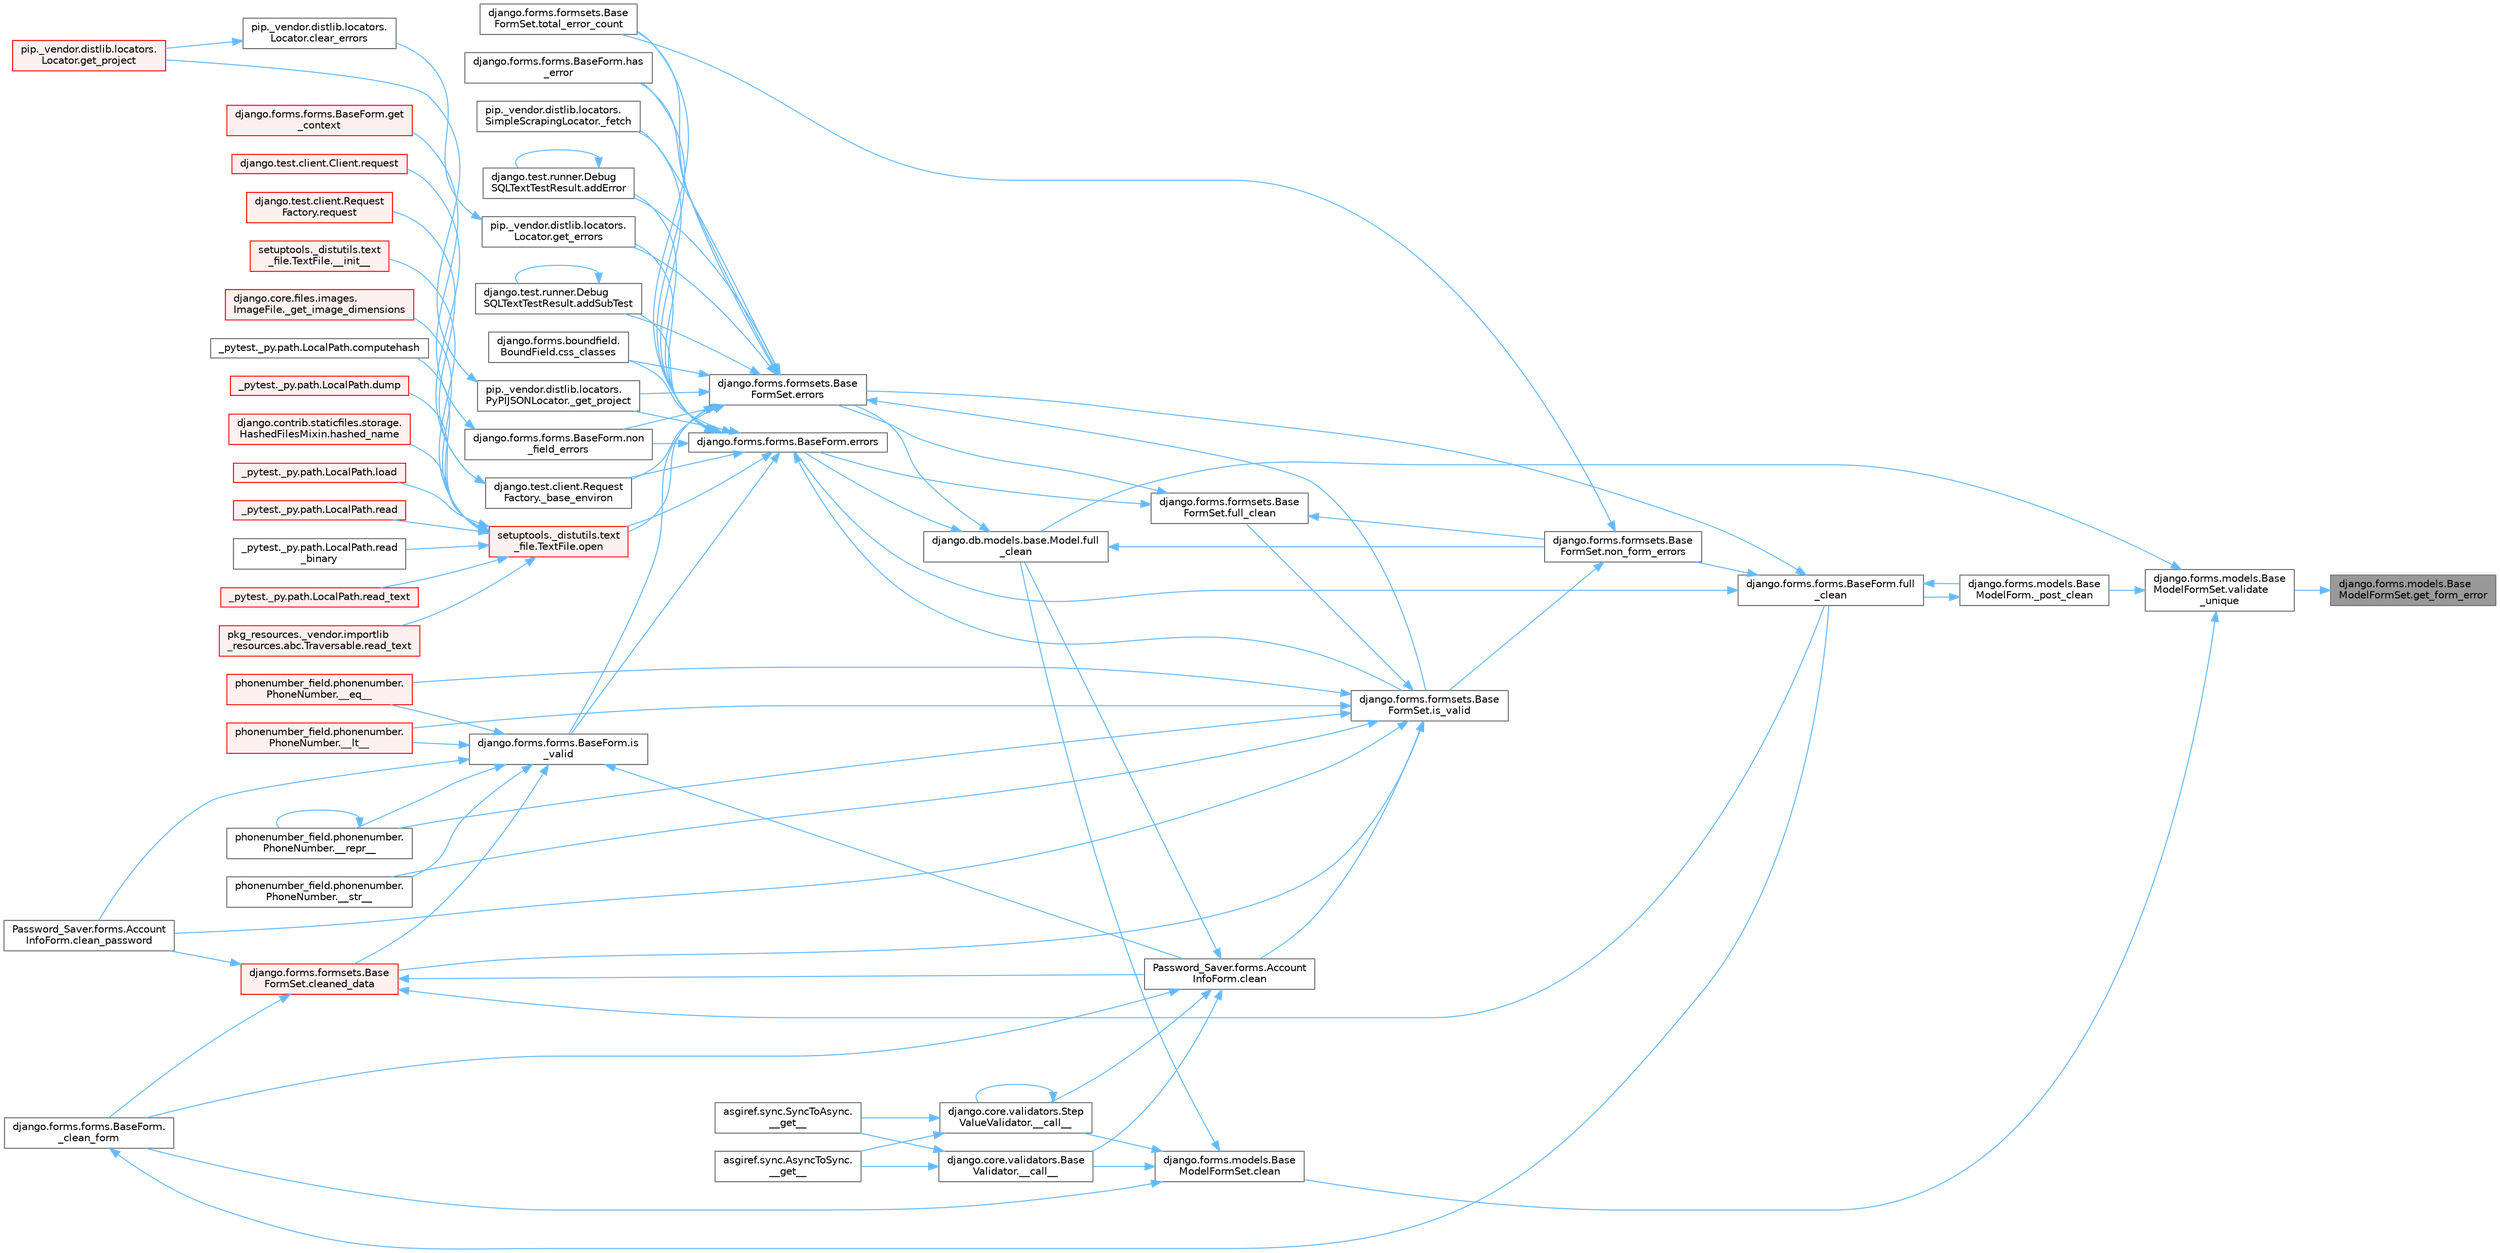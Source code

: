 digraph "django.forms.models.BaseModelFormSet.get_form_error"
{
 // LATEX_PDF_SIZE
  bgcolor="transparent";
  edge [fontname=Helvetica,fontsize=10,labelfontname=Helvetica,labelfontsize=10];
  node [fontname=Helvetica,fontsize=10,shape=box,height=0.2,width=0.4];
  rankdir="RL";
  Node1 [id="Node000001",label="django.forms.models.Base\lModelFormSet.get_form_error",height=0.2,width=0.4,color="gray40", fillcolor="grey60", style="filled", fontcolor="black",tooltip=" "];
  Node1 -> Node2 [id="edge1_Node000001_Node000002",dir="back",color="steelblue1",style="solid",tooltip=" "];
  Node2 [id="Node000002",label="django.forms.models.Base\lModelFormSet.validate\l_unique",height=0.2,width=0.4,color="grey40", fillcolor="white", style="filled",URL="$classdjango_1_1forms_1_1models_1_1_base_model_form_set.html#a0d01f97a86fd02a126b2fd51d02fd07d",tooltip=" "];
  Node2 -> Node3 [id="edge2_Node000002_Node000003",dir="back",color="steelblue1",style="solid",tooltip=" "];
  Node3 [id="Node000003",label="django.forms.models.Base\lModelForm._post_clean",height=0.2,width=0.4,color="grey40", fillcolor="white", style="filled",URL="$classdjango_1_1forms_1_1models_1_1_base_model_form.html#a83e1c0ea3ba97f3a496d07955d1bf124",tooltip=" "];
  Node3 -> Node4 [id="edge3_Node000003_Node000004",dir="back",color="steelblue1",style="solid",tooltip=" "];
  Node4 [id="Node000004",label="django.forms.forms.BaseForm.full\l_clean",height=0.2,width=0.4,color="grey40", fillcolor="white", style="filled",URL="$classdjango_1_1forms_1_1forms_1_1_base_form.html#a396d2448f658dc84a0f0b473ffaae918",tooltip=" "];
  Node4 -> Node3 [id="edge4_Node000004_Node000003",dir="back",color="steelblue1",style="solid",tooltip=" "];
  Node4 -> Node5 [id="edge5_Node000004_Node000005",dir="back",color="steelblue1",style="solid",tooltip=" "];
  Node5 [id="Node000005",label="django.forms.forms.BaseForm.errors",height=0.2,width=0.4,color="grey40", fillcolor="white", style="filled",URL="$classdjango_1_1forms_1_1forms_1_1_base_form.html#aca47cb75eb6c321d1c429b33eca94d49",tooltip=" "];
  Node5 -> Node6 [id="edge6_Node000005_Node000006",dir="back",color="steelblue1",style="solid",tooltip=" "];
  Node6 [id="Node000006",label="django.test.client.Request\lFactory._base_environ",height=0.2,width=0.4,color="grey40", fillcolor="white", style="filled",URL="$classdjango_1_1test_1_1client_1_1_request_factory.html#ab650654b992f4e9fc9e30bd0442973c1",tooltip=" "];
  Node6 -> Node7 [id="edge7_Node000006_Node000007",dir="back",color="steelblue1",style="solid",tooltip=" "];
  Node7 [id="Node000007",label="django.test.client.Client.request",height=0.2,width=0.4,color="red", fillcolor="#FFF0F0", style="filled",URL="$classdjango_1_1test_1_1client_1_1_client.html#a2f51c5251142ab6503937051936e33fa",tooltip=" "];
  Node6 -> Node3177 [id="edge8_Node000006_Node003177",dir="back",color="steelblue1",style="solid",tooltip=" "];
  Node3177 [id="Node003177",label="django.test.client.Request\lFactory.request",height=0.2,width=0.4,color="red", fillcolor="#FFF0F0", style="filled",URL="$classdjango_1_1test_1_1client_1_1_request_factory.html#adae411ab0df6839c5364b647e4dc63ad",tooltip=" "];
  Node5 -> Node596 [id="edge9_Node000005_Node000596",dir="back",color="steelblue1",style="solid",tooltip=" "];
  Node596 [id="Node000596",label="pip._vendor.distlib.locators.\lSimpleScrapingLocator._fetch",height=0.2,width=0.4,color="grey40", fillcolor="white", style="filled",URL="$classpip_1_1__vendor_1_1distlib_1_1locators_1_1_simple_scraping_locator.html#a72156eb8243de03d8881db3caaa60b8c",tooltip=" "];
  Node5 -> Node597 [id="edge10_Node000005_Node000597",dir="back",color="steelblue1",style="solid",tooltip=" "];
  Node597 [id="Node000597",label="pip._vendor.distlib.locators.\lPyPIJSONLocator._get_project",height=0.2,width=0.4,color="grey40", fillcolor="white", style="filled",URL="$classpip_1_1__vendor_1_1distlib_1_1locators_1_1_py_p_i_j_s_o_n_locator.html#ab5b95d18130e47c0bedca04d7b010bf6",tooltip=" "];
  Node597 -> Node598 [id="edge11_Node000597_Node000598",dir="back",color="steelblue1",style="solid",tooltip=" "];
  Node598 [id="Node000598",label="pip._vendor.distlib.locators.\lLocator.get_project",height=0.2,width=0.4,color="red", fillcolor="#FFF0F0", style="filled",URL="$classpip_1_1__vendor_1_1distlib_1_1locators_1_1_locator.html#a14b49f16a55d384842037850d5224ce8",tooltip=" "];
  Node5 -> Node1787 [id="edge12_Node000005_Node001787",dir="back",color="steelblue1",style="solid",tooltip=" "];
  Node1787 [id="Node001787",label="django.test.runner.Debug\lSQLTextTestResult.addError",height=0.2,width=0.4,color="grey40", fillcolor="white", style="filled",URL="$classdjango_1_1test_1_1runner_1_1_debug_s_q_l_text_test_result.html#a398c116f3b7d25563a21e81178271a8a",tooltip=" "];
  Node1787 -> Node1787 [id="edge13_Node001787_Node001787",dir="back",color="steelblue1",style="solid",tooltip=" "];
  Node5 -> Node1788 [id="edge14_Node000005_Node001788",dir="back",color="steelblue1",style="solid",tooltip=" "];
  Node1788 [id="Node001788",label="django.test.runner.Debug\lSQLTextTestResult.addSubTest",height=0.2,width=0.4,color="grey40", fillcolor="white", style="filled",URL="$classdjango_1_1test_1_1runner_1_1_debug_s_q_l_text_test_result.html#a65bae0538566d8bc532c972340744b1e",tooltip=" "];
  Node1788 -> Node1788 [id="edge15_Node001788_Node001788",dir="back",color="steelblue1",style="solid",tooltip=" "];
  Node5 -> Node1789 [id="edge16_Node000005_Node001789",dir="back",color="steelblue1",style="solid",tooltip=" "];
  Node1789 [id="Node001789",label="django.forms.boundfield.\lBoundField.css_classes",height=0.2,width=0.4,color="grey40", fillcolor="white", style="filled",URL="$classdjango_1_1forms_1_1boundfield_1_1_bound_field.html#a19d289ef3598c412a0fee978458875bc",tooltip=" "];
  Node5 -> Node1790 [id="edge17_Node000005_Node001790",dir="back",color="steelblue1",style="solid",tooltip=" "];
  Node1790 [id="Node001790",label="pip._vendor.distlib.locators.\lLocator.get_errors",height=0.2,width=0.4,color="grey40", fillcolor="white", style="filled",URL="$classpip_1_1__vendor_1_1distlib_1_1locators_1_1_locator.html#abc5864a47e4cb8c481f44eb1a72f565c",tooltip=" "];
  Node1790 -> Node1791 [id="edge18_Node001790_Node001791",dir="back",color="steelblue1",style="solid",tooltip=" "];
  Node1791 [id="Node001791",label="pip._vendor.distlib.locators.\lLocator.clear_errors",height=0.2,width=0.4,color="grey40", fillcolor="white", style="filled",URL="$classpip_1_1__vendor_1_1distlib_1_1locators_1_1_locator.html#a2a2f7530c5f7c9c5d41d7d8e32852b66",tooltip=" "];
  Node1791 -> Node598 [id="edge19_Node001791_Node000598",dir="back",color="steelblue1",style="solid",tooltip=" "];
  Node5 -> Node1792 [id="edge20_Node000005_Node001792",dir="back",color="steelblue1",style="solid",tooltip=" "];
  Node1792 [id="Node001792",label="django.forms.forms.BaseForm.has\l_error",height=0.2,width=0.4,color="grey40", fillcolor="white", style="filled",URL="$classdjango_1_1forms_1_1forms_1_1_base_form.html#af67d8e47182c8c92ad4cac6441bfeb80",tooltip=" "];
  Node5 -> Node1793 [id="edge21_Node000005_Node001793",dir="back",color="steelblue1",style="solid",tooltip=" "];
  Node1793 [id="Node001793",label="django.forms.forms.BaseForm.is\l_valid",height=0.2,width=0.4,color="grey40", fillcolor="white", style="filled",URL="$classdjango_1_1forms_1_1forms_1_1_base_form.html#a8be15c9eaccca682a18c7d3f13802cc4",tooltip=" "];
  Node1793 -> Node685 [id="edge22_Node001793_Node000685",dir="back",color="steelblue1",style="solid",tooltip=" "];
  Node685 [id="Node000685",label="phonenumber_field.phonenumber.\lPhoneNumber.__eq__",height=0.2,width=0.4,color="red", fillcolor="#FFF0F0", style="filled",URL="$classphonenumber__field_1_1phonenumber_1_1_phone_number.html#a999c32cd1bfa2dd5c7df70781b09c68b",tooltip=" "];
  Node1793 -> Node686 [id="edge23_Node001793_Node000686",dir="back",color="steelblue1",style="solid",tooltip=" "];
  Node686 [id="Node000686",label="phonenumber_field.phonenumber.\lPhoneNumber.__lt__",height=0.2,width=0.4,color="red", fillcolor="#FFF0F0", style="filled",URL="$classphonenumber__field_1_1phonenumber_1_1_phone_number.html#ab94d02fbeda1355644c6c1b3d6f3d9ba",tooltip=" "];
  Node1793 -> Node687 [id="edge24_Node001793_Node000687",dir="back",color="steelblue1",style="solid",tooltip=" "];
  Node687 [id="Node000687",label="phonenumber_field.phonenumber.\lPhoneNumber.__repr__",height=0.2,width=0.4,color="grey40", fillcolor="white", style="filled",URL="$classphonenumber__field_1_1phonenumber_1_1_phone_number.html#a5420c965a5ecfad87cb6bce245cd91a5",tooltip=" "];
  Node687 -> Node687 [id="edge25_Node000687_Node000687",dir="back",color="steelblue1",style="solid",tooltip=" "];
  Node1793 -> Node688 [id="edge26_Node001793_Node000688",dir="back",color="steelblue1",style="solid",tooltip=" "];
  Node688 [id="Node000688",label="phonenumber_field.phonenumber.\lPhoneNumber.__str__",height=0.2,width=0.4,color="grey40", fillcolor="white", style="filled",URL="$classphonenumber__field_1_1phonenumber_1_1_phone_number.html#a773f55fba29310ea2218e4bbca83ba6d",tooltip=" "];
  Node1793 -> Node656 [id="edge27_Node001793_Node000656",dir="back",color="steelblue1",style="solid",tooltip=" "];
  Node656 [id="Node000656",label="Password_Saver.forms.Account\lInfoForm.clean",height=0.2,width=0.4,color="grey40", fillcolor="white", style="filled",URL="$class_password___saver_1_1forms_1_1_account_info_form.html#a89126d6030ebafc64c8aeeb352113c54",tooltip=" "];
  Node656 -> Node591 [id="edge28_Node000656_Node000591",dir="back",color="steelblue1",style="solid",tooltip=" "];
  Node591 [id="Node000591",label="django.core.validators.Base\lValidator.__call__",height=0.2,width=0.4,color="grey40", fillcolor="white", style="filled",URL="$classdjango_1_1core_1_1validators_1_1_base_validator.html#ac718256582df714e061c6b927e045d12",tooltip=" "];
  Node591 -> Node126 [id="edge29_Node000591_Node000126",dir="back",color="steelblue1",style="solid",tooltip=" "];
  Node126 [id="Node000126",label="asgiref.sync.AsyncToSync.\l__get__",height=0.2,width=0.4,color="grey40", fillcolor="white", style="filled",URL="$classasgiref_1_1sync_1_1_async_to_sync.html#a23e9ef7a73da98dad9e3f4e65846969b",tooltip=" "];
  Node591 -> Node127 [id="edge30_Node000591_Node000127",dir="back",color="steelblue1",style="solid",tooltip=" "];
  Node127 [id="Node000127",label="asgiref.sync.SyncToAsync.\l__get__",height=0.2,width=0.4,color="grey40", fillcolor="white", style="filled",URL="$classasgiref_1_1sync_1_1_sync_to_async.html#aebdfbe3f01079a529fd2f39810597381",tooltip=" "];
  Node656 -> Node592 [id="edge31_Node000656_Node000592",dir="back",color="steelblue1",style="solid",tooltip=" "];
  Node592 [id="Node000592",label="django.core.validators.Step\lValueValidator.__call__",height=0.2,width=0.4,color="grey40", fillcolor="white", style="filled",URL="$classdjango_1_1core_1_1validators_1_1_step_value_validator.html#aebdbf74fe74c5b999350df9c1852714c",tooltip=" "];
  Node592 -> Node592 [id="edge32_Node000592_Node000592",dir="back",color="steelblue1",style="solid",tooltip=" "];
  Node592 -> Node126 [id="edge33_Node000592_Node000126",dir="back",color="steelblue1",style="solid",tooltip=" "];
  Node592 -> Node127 [id="edge34_Node000592_Node000127",dir="back",color="steelblue1",style="solid",tooltip=" "];
  Node656 -> Node593 [id="edge35_Node000656_Node000593",dir="back",color="steelblue1",style="solid",tooltip=" "];
  Node593 [id="Node000593",label="django.forms.forms.BaseForm.\l_clean_form",height=0.2,width=0.4,color="grey40", fillcolor="white", style="filled",URL="$classdjango_1_1forms_1_1forms_1_1_base_form.html#ae5eed108001c1a75985b75174fe23f1f",tooltip=" "];
  Node593 -> Node4 [id="edge36_Node000593_Node000004",dir="back",color="steelblue1",style="solid",tooltip=" "];
  Node656 -> Node594 [id="edge37_Node000656_Node000594",dir="back",color="steelblue1",style="solid",tooltip=" "];
  Node594 [id="Node000594",label="django.db.models.base.Model.full\l_clean",height=0.2,width=0.4,color="grey40", fillcolor="white", style="filled",URL="$classdjango_1_1db_1_1models_1_1base_1_1_model.html#a2e68bd042bd3e52b086f8838eeaa416f",tooltip=" "];
  Node594 -> Node5 [id="edge38_Node000594_Node000005",dir="back",color="steelblue1",style="solid",tooltip=" "];
  Node594 -> Node595 [id="edge39_Node000594_Node000595",dir="back",color="steelblue1",style="solid",tooltip=" "];
  Node595 [id="Node000595",label="django.forms.formsets.Base\lFormSet.errors",height=0.2,width=0.4,color="grey40", fillcolor="white", style="filled",URL="$classdjango_1_1forms_1_1formsets_1_1_base_form_set.html#a9e249e2240c3ae2775249e3d3da42020",tooltip=" "];
  Node595 -> Node6 [id="edge40_Node000595_Node000006",dir="back",color="steelblue1",style="solid",tooltip=" "];
  Node595 -> Node596 [id="edge41_Node000595_Node000596",dir="back",color="steelblue1",style="solid",tooltip=" "];
  Node595 -> Node597 [id="edge42_Node000595_Node000597",dir="back",color="steelblue1",style="solid",tooltip=" "];
  Node595 -> Node1787 [id="edge43_Node000595_Node001787",dir="back",color="steelblue1",style="solid",tooltip=" "];
  Node595 -> Node1788 [id="edge44_Node000595_Node001788",dir="back",color="steelblue1",style="solid",tooltip=" "];
  Node595 -> Node1789 [id="edge45_Node000595_Node001789",dir="back",color="steelblue1",style="solid",tooltip=" "];
  Node595 -> Node1790 [id="edge46_Node000595_Node001790",dir="back",color="steelblue1",style="solid",tooltip=" "];
  Node595 -> Node1792 [id="edge47_Node000595_Node001792",dir="back",color="steelblue1",style="solid",tooltip=" "];
  Node595 -> Node1793 [id="edge48_Node000595_Node001793",dir="back",color="steelblue1",style="solid",tooltip=" "];
  Node595 -> Node684 [id="edge49_Node000595_Node000684",dir="back",color="steelblue1",style="solid",tooltip=" "];
  Node684 [id="Node000684",label="django.forms.formsets.Base\lFormSet.is_valid",height=0.2,width=0.4,color="grey40", fillcolor="white", style="filled",URL="$classdjango_1_1forms_1_1formsets_1_1_base_form_set.html#a713477cfb7c01e723400df62b49c250c",tooltip=" "];
  Node684 -> Node685 [id="edge50_Node000684_Node000685",dir="back",color="steelblue1",style="solid",tooltip=" "];
  Node684 -> Node686 [id="edge51_Node000684_Node000686",dir="back",color="steelblue1",style="solid",tooltip=" "];
  Node684 -> Node687 [id="edge52_Node000684_Node000687",dir="back",color="steelblue1",style="solid",tooltip=" "];
  Node684 -> Node688 [id="edge53_Node000684_Node000688",dir="back",color="steelblue1",style="solid",tooltip=" "];
  Node684 -> Node656 [id="edge54_Node000684_Node000656",dir="back",color="steelblue1",style="solid",tooltip=" "];
  Node684 -> Node659 [id="edge55_Node000684_Node000659",dir="back",color="steelblue1",style="solid",tooltip=" "];
  Node659 [id="Node000659",label="Password_Saver.forms.Account\lInfoForm.clean_password",height=0.2,width=0.4,color="grey40", fillcolor="white", style="filled",URL="$class_password___saver_1_1forms_1_1_account_info_form.html#a6397d8e90a910bed34ed0ebcf5f74a4e",tooltip=" "];
  Node684 -> Node649 [id="edge56_Node000684_Node000649",dir="back",color="steelblue1",style="solid",tooltip=" "];
  Node649 [id="Node000649",label="django.forms.formsets.Base\lFormSet.cleaned_data",height=0.2,width=0.4,color="red", fillcolor="#FFF0F0", style="filled",URL="$classdjango_1_1forms_1_1formsets_1_1_base_form_set.html#ae51d85dd3faa160668adba372c4e87f7",tooltip=" "];
  Node649 -> Node593 [id="edge57_Node000649_Node000593",dir="back",color="steelblue1",style="solid",tooltip=" "];
  Node649 -> Node656 [id="edge58_Node000649_Node000656",dir="back",color="steelblue1",style="solid",tooltip=" "];
  Node649 -> Node659 [id="edge59_Node000649_Node000659",dir="back",color="steelblue1",style="solid",tooltip=" "];
  Node649 -> Node4 [id="edge60_Node000649_Node000004",dir="back",color="steelblue1",style="solid",tooltip=" "];
  Node684 -> Node682 [id="edge61_Node000684_Node000682",dir="back",color="steelblue1",style="solid",tooltip=" "];
  Node682 [id="Node000682",label="django.forms.formsets.Base\lFormSet.full_clean",height=0.2,width=0.4,color="grey40", fillcolor="white", style="filled",URL="$classdjango_1_1forms_1_1formsets_1_1_base_form_set.html#aa475bdb58853c14bfcd93bd7b494e3b1",tooltip=" "];
  Node682 -> Node5 [id="edge62_Node000682_Node000005",dir="back",color="steelblue1",style="solid",tooltip=" "];
  Node682 -> Node595 [id="edge63_Node000682_Node000595",dir="back",color="steelblue1",style="solid",tooltip=" "];
  Node682 -> Node683 [id="edge64_Node000682_Node000683",dir="back",color="steelblue1",style="solid",tooltip=" "];
  Node683 [id="Node000683",label="django.forms.formsets.Base\lFormSet.non_form_errors",height=0.2,width=0.4,color="grey40", fillcolor="white", style="filled",URL="$classdjango_1_1forms_1_1formsets_1_1_base_form_set.html#a8b499fb5fdd72c59134bf40aeac2de3c",tooltip=" "];
  Node683 -> Node684 [id="edge65_Node000683_Node000684",dir="back",color="steelblue1",style="solid",tooltip=" "];
  Node683 -> Node689 [id="edge66_Node000683_Node000689",dir="back",color="steelblue1",style="solid",tooltip=" "];
  Node689 [id="Node000689",label="django.forms.formsets.Base\lFormSet.total_error_count",height=0.2,width=0.4,color="grey40", fillcolor="white", style="filled",URL="$classdjango_1_1forms_1_1formsets_1_1_base_form_set.html#a3e9cbe55cc991b30b14546a857abb212",tooltip=" "];
  Node595 -> Node1794 [id="edge67_Node000595_Node001794",dir="back",color="steelblue1",style="solid",tooltip=" "];
  Node1794 [id="Node001794",label="django.forms.forms.BaseForm.non\l_field_errors",height=0.2,width=0.4,color="grey40", fillcolor="white", style="filled",URL="$classdjango_1_1forms_1_1forms_1_1_base_form.html#a713be7c8d25008cf58c90916cb682447",tooltip=" "];
  Node1794 -> Node1795 [id="edge68_Node001794_Node001795",dir="back",color="steelblue1",style="solid",tooltip=" "];
  Node1795 [id="Node001795",label="django.forms.forms.BaseForm.get\l_context",height=0.2,width=0.4,color="red", fillcolor="#FFF0F0", style="filled",URL="$classdjango_1_1forms_1_1forms_1_1_base_form.html#a7aceedfdbb15133ac8342eac420e8dcb",tooltip=" "];
  Node595 -> Node1798 [id="edge69_Node000595_Node001798",dir="back",color="steelblue1",style="solid",tooltip=" "];
  Node1798 [id="Node001798",label="setuptools._distutils.text\l_file.TextFile.open",height=0.2,width=0.4,color="red", fillcolor="#FFF0F0", style="filled",URL="$classsetuptools_1_1__distutils_1_1text__file_1_1_text_file.html#ab568abcef363b1b422cddfead42e68b2",tooltip=" "];
  Node1798 -> Node16 [id="edge70_Node001798_Node000016",dir="back",color="steelblue1",style="solid",tooltip=" "];
  Node16 [id="Node000016",label="setuptools._distutils.text\l_file.TextFile.__init__",height=0.2,width=0.4,color="red", fillcolor="#FFF0F0", style="filled",URL="$classsetuptools_1_1__distutils_1_1text__file_1_1_text_file.html#aeb26f34e394b4e658295391382cc8813",tooltip=" "];
  Node1798 -> Node48 [id="edge71_Node001798_Node000048",dir="back",color="steelblue1",style="solid",tooltip=" "];
  Node48 [id="Node000048",label="django.core.files.images.\lImageFile._get_image_dimensions",height=0.2,width=0.4,color="red", fillcolor="#FFF0F0", style="filled",URL="$classdjango_1_1core_1_1files_1_1images_1_1_image_file.html#a2832e2235f63c851f4652a4ea59ec924",tooltip=" "];
  Node1798 -> Node814 [id="edge72_Node001798_Node000814",dir="back",color="steelblue1",style="solid",tooltip=" "];
  Node814 [id="Node000814",label="_pytest._py.path.LocalPath.computehash",height=0.2,width=0.4,color="grey40", fillcolor="white", style="filled",URL="$class__pytest_1_1__py_1_1path_1_1_local_path.html#aa82d067bed26e6655d315d858254160b",tooltip=" "];
  Node1798 -> Node815 [id="edge73_Node001798_Node000815",dir="back",color="steelblue1",style="solid",tooltip=" "];
  Node815 [id="Node000815",label="_pytest._py.path.LocalPath.dump",height=0.2,width=0.4,color="red", fillcolor="#FFF0F0", style="filled",URL="$class__pytest_1_1__py_1_1path_1_1_local_path.html#a2f45e7b54f2823ed6746a19107ae68b4",tooltip=" "];
  Node1798 -> Node566 [id="edge74_Node001798_Node000566",dir="back",color="steelblue1",style="solid",tooltip=" "];
  Node566 [id="Node000566",label="django.contrib.staticfiles.storage.\lHashedFilesMixin.hashed_name",height=0.2,width=0.4,color="red", fillcolor="#FFF0F0", style="filled",URL="$classdjango_1_1contrib_1_1staticfiles_1_1storage_1_1_hashed_files_mixin.html#aa30283e5d1a2177cf975b44ae95e45e4",tooltip=" "];
  Node1798 -> Node817 [id="edge75_Node001798_Node000817",dir="back",color="steelblue1",style="solid",tooltip=" "];
  Node817 [id="Node000817",label="_pytest._py.path.LocalPath.load",height=0.2,width=0.4,color="red", fillcolor="#FFF0F0", style="filled",URL="$class__pytest_1_1__py_1_1path_1_1_local_path.html#a284b118886fe9a033c146647826faf72",tooltip=" "];
  Node1798 -> Node818 [id="edge76_Node001798_Node000818",dir="back",color="steelblue1",style="solid",tooltip=" "];
  Node818 [id="Node000818",label="_pytest._py.path.LocalPath.read",height=0.2,width=0.4,color="red", fillcolor="#FFF0F0", style="filled",URL="$class__pytest_1_1__py_1_1path_1_1_local_path.html#a8640b65f715ce8a258379deb78a68fd8",tooltip=" "];
  Node1798 -> Node854 [id="edge77_Node001798_Node000854",dir="back",color="steelblue1",style="solid",tooltip=" "];
  Node854 [id="Node000854",label="_pytest._py.path.LocalPath.read\l_binary",height=0.2,width=0.4,color="grey40", fillcolor="white", style="filled",URL="$class__pytest_1_1__py_1_1path_1_1_local_path.html#adc47986c47c70f2b5889b85af157cd59",tooltip=" "];
  Node1798 -> Node855 [id="edge78_Node001798_Node000855",dir="back",color="steelblue1",style="solid",tooltip=" "];
  Node855 [id="Node000855",label="_pytest._py.path.LocalPath.read_text",height=0.2,width=0.4,color="red", fillcolor="#FFF0F0", style="filled",URL="$class__pytest_1_1__py_1_1path_1_1_local_path.html#aea3efa14b998c32e27f6604263858398",tooltip=" "];
  Node1798 -> Node1129 [id="edge79_Node001798_Node001129",dir="back",color="steelblue1",style="solid",tooltip=" "];
  Node1129 [id="Node001129",label="pkg_resources._vendor.importlib\l_resources.abc.Traversable.read_text",height=0.2,width=0.4,color="red", fillcolor="#FFF0F0", style="filled",URL="$classpkg__resources_1_1__vendor_1_1importlib__resources_1_1abc_1_1_traversable.html#a2fa0982edeea4b5f1a38953c1d81f10b",tooltip=" "];
  Node595 -> Node689 [id="edge80_Node000595_Node000689",dir="back",color="steelblue1",style="solid",tooltip=" "];
  Node594 -> Node683 [id="edge81_Node000594_Node000683",dir="back",color="steelblue1",style="solid",tooltip=" "];
  Node1793 -> Node659 [id="edge82_Node001793_Node000659",dir="back",color="steelblue1",style="solid",tooltip=" "];
  Node1793 -> Node649 [id="edge83_Node001793_Node000649",dir="back",color="steelblue1",style="solid",tooltip=" "];
  Node5 -> Node684 [id="edge84_Node000005_Node000684",dir="back",color="steelblue1",style="solid",tooltip=" "];
  Node5 -> Node1794 [id="edge85_Node000005_Node001794",dir="back",color="steelblue1",style="solid",tooltip=" "];
  Node5 -> Node1798 [id="edge86_Node000005_Node001798",dir="back",color="steelblue1",style="solid",tooltip=" "];
  Node5 -> Node689 [id="edge87_Node000005_Node000689",dir="back",color="steelblue1",style="solid",tooltip=" "];
  Node4 -> Node595 [id="edge88_Node000004_Node000595",dir="back",color="steelblue1",style="solid",tooltip=" "];
  Node4 -> Node683 [id="edge89_Node000004_Node000683",dir="back",color="steelblue1",style="solid",tooltip=" "];
  Node2 -> Node3178 [id="edge90_Node000002_Node003178",dir="back",color="steelblue1",style="solid",tooltip=" "];
  Node3178 [id="Node003178",label="django.forms.models.Base\lModelFormSet.clean",height=0.2,width=0.4,color="grey40", fillcolor="white", style="filled",URL="$classdjango_1_1forms_1_1models_1_1_base_model_form_set.html#ad5d65e17ad34585bb486c82fe71e53d4",tooltip=" "];
  Node3178 -> Node591 [id="edge91_Node003178_Node000591",dir="back",color="steelblue1",style="solid",tooltip=" "];
  Node3178 -> Node592 [id="edge92_Node003178_Node000592",dir="back",color="steelblue1",style="solid",tooltip=" "];
  Node3178 -> Node593 [id="edge93_Node003178_Node000593",dir="back",color="steelblue1",style="solid",tooltip=" "];
  Node3178 -> Node594 [id="edge94_Node003178_Node000594",dir="back",color="steelblue1",style="solid",tooltip=" "];
  Node2 -> Node594 [id="edge95_Node000002_Node000594",dir="back",color="steelblue1",style="solid",tooltip=" "];
}
